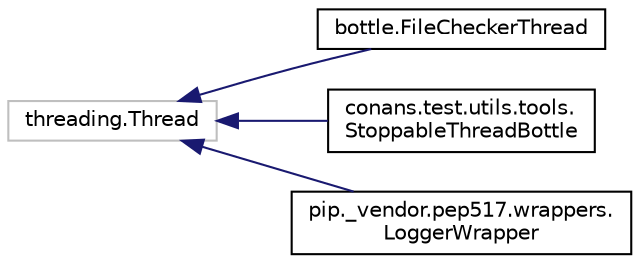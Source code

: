 digraph "Graphical Class Hierarchy"
{
 // LATEX_PDF_SIZE
  edge [fontname="Helvetica",fontsize="10",labelfontname="Helvetica",labelfontsize="10"];
  node [fontname="Helvetica",fontsize="10",shape=record];
  rankdir="LR";
  Node3078 [label="threading.Thread",height=0.2,width=0.4,color="grey75", fillcolor="white", style="filled",tooltip=" "];
  Node3078 -> Node0 [dir="back",color="midnightblue",fontsize="10",style="solid",fontname="Helvetica"];
  Node0 [label="bottle.FileCheckerThread",height=0.2,width=0.4,color="black", fillcolor="white", style="filled",URL="$classbottle_1_1FileCheckerThread.html",tooltip=" "];
  Node3078 -> Node3080 [dir="back",color="midnightblue",fontsize="10",style="solid",fontname="Helvetica"];
  Node3080 [label="conans.test.utils.tools.\lStoppableThreadBottle",height=0.2,width=0.4,color="black", fillcolor="white", style="filled",URL="$classconans_1_1test_1_1utils_1_1tools_1_1StoppableThreadBottle.html",tooltip=" "];
  Node3078 -> Node3081 [dir="back",color="midnightblue",fontsize="10",style="solid",fontname="Helvetica"];
  Node3081 [label="pip._vendor.pep517.wrappers.\lLoggerWrapper",height=0.2,width=0.4,color="black", fillcolor="white", style="filled",URL="$classpip_1_1__vendor_1_1pep517_1_1wrappers_1_1LoggerWrapper.html",tooltip=" "];
}
